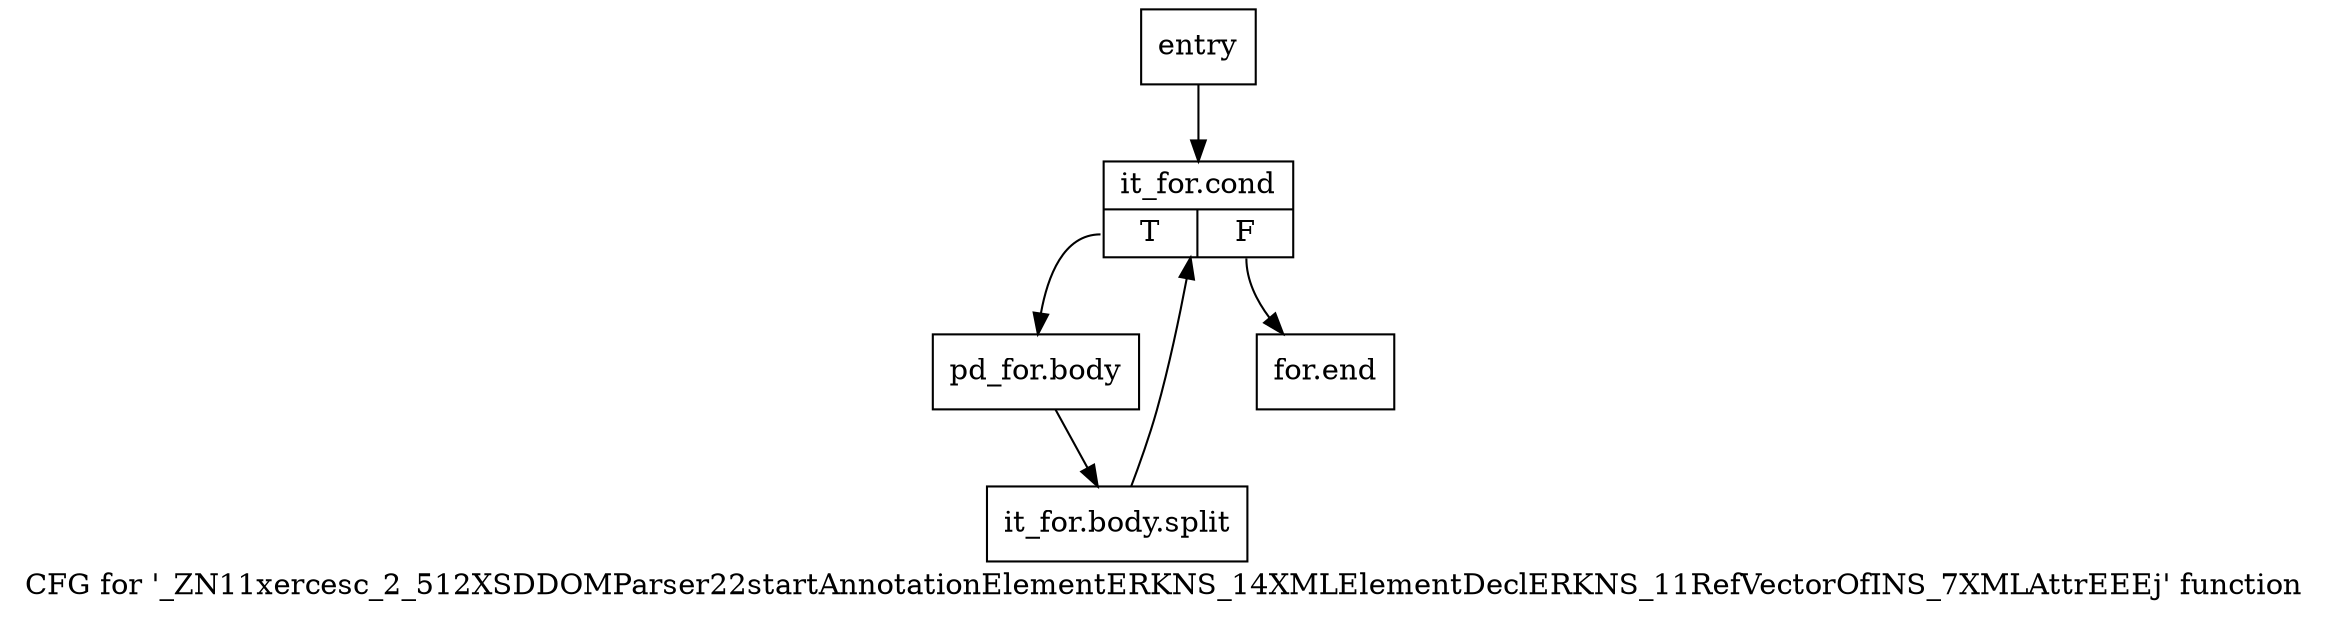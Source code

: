 digraph "CFG for '_ZN11xercesc_2_512XSDDOMParser22startAnnotationElementERKNS_14XMLElementDeclERKNS_11RefVectorOfINS_7XMLAttrEEEj' function" {
	label="CFG for '_ZN11xercesc_2_512XSDDOMParser22startAnnotationElementERKNS_14XMLElementDeclERKNS_11RefVectorOfINS_7XMLAttrEEEj' function";

	Node0x54f2d10 [shape=record,label="{entry}"];
	Node0x54f2d10 -> Node0x54f2d60;
	Node0x54f2d60 [shape=record,label="{it_for.cond|{<s0>T|<s1>F}}"];
	Node0x54f2d60:s0 -> Node0x54f2db0;
	Node0x54f2d60:s1 -> Node0x54f2e00;
	Node0x54f2db0 [shape=record,label="{pd_for.body}"];
	Node0x54f2db0 -> Node0xb4454b0;
	Node0xb4454b0 [shape=record,label="{it_for.body.split}"];
	Node0xb4454b0 -> Node0x54f2d60;
	Node0x54f2e00 [shape=record,label="{for.end}"];
}

